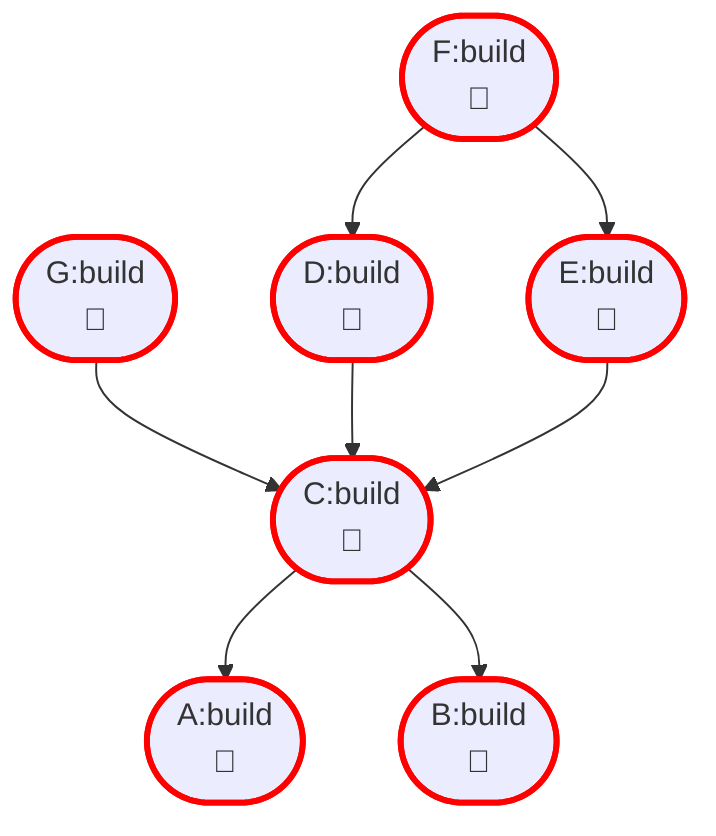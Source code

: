 flowchart TD
classDef forced stroke:red,stroke-width:3px
classDef required stroke:orange,stroke-width:3px
classDef selected stroke:black,stroke-width:3px
F:build(["F:build
 👀"])
G:build(["G:build
 👀"])
F:build --> D:build
F:build --> E:build
class F:build forced
G:build --> C:build
class G:build forced
D:build(["D:build
 👀"])
E:build(["E:build
 👀"])
D:build --> C:build
class D:build forced
E:build --> C:build
class E:build forced
C:build(["C:build
 👀"])
C:build --> A:build
C:build --> B:build
class C:build forced
A:build(["A:build
 👀"])
B:build(["B:build
 👀"])
class A:build forced
class B:build forced